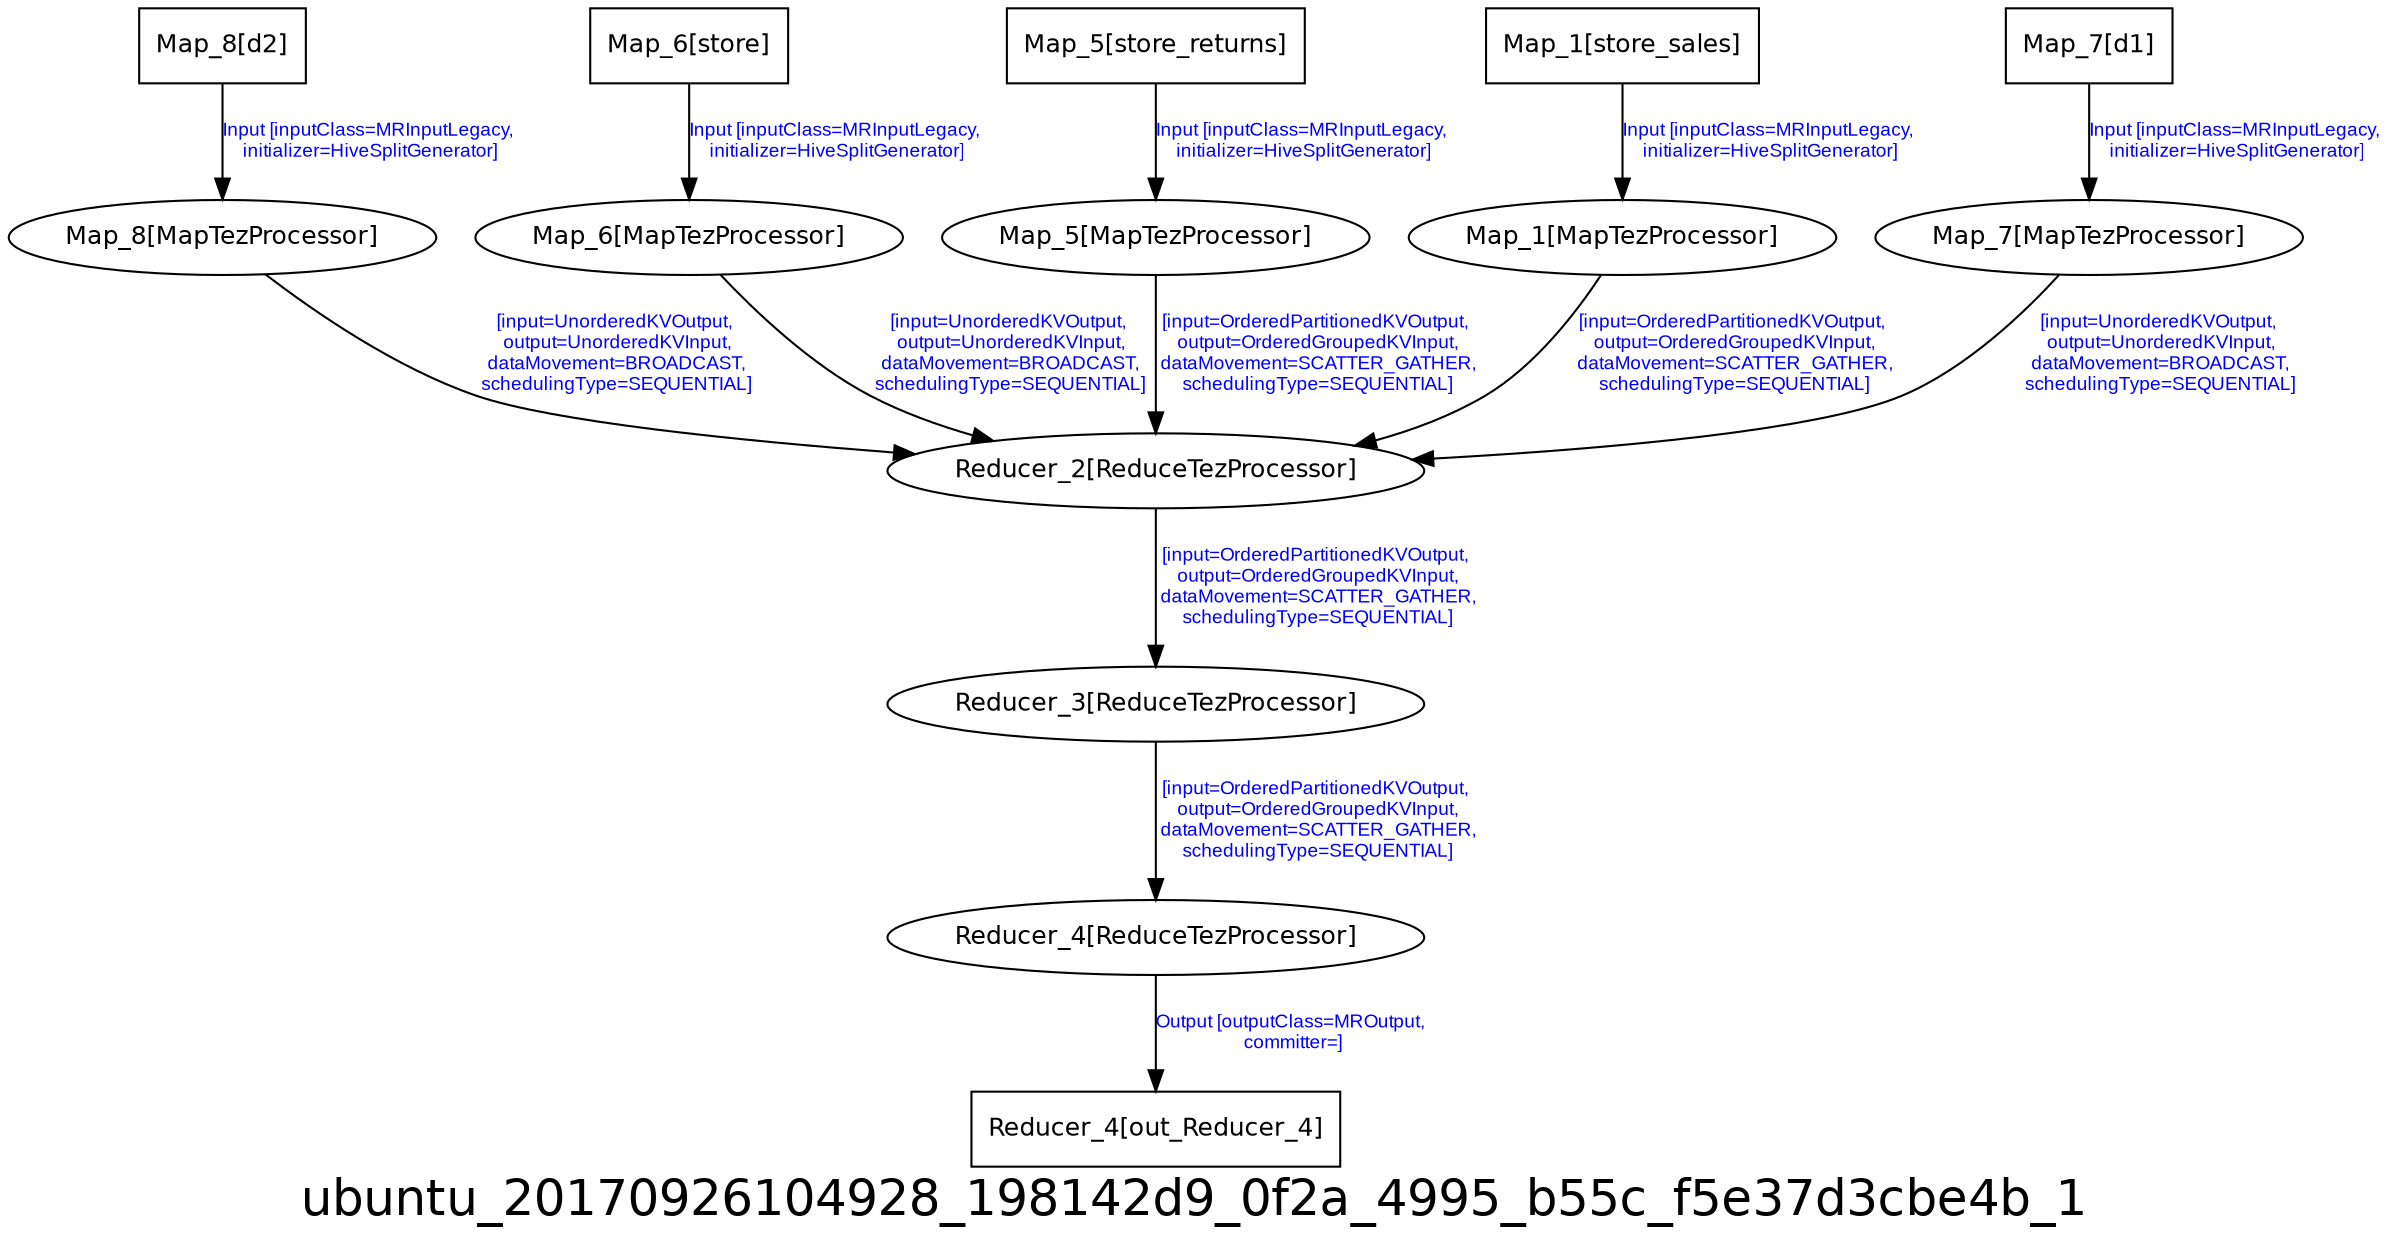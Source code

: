 digraph ubuntu_20170926104928_198142d9_0f2a_4995_b55c_f5e37d3cbe4b_1 {
graph [ label="ubuntu_20170926104928_198142d9_0f2a_4995_b55c_f5e37d3cbe4b_1", fontsize=24, fontname=Helvetica];
node [fontsize=12, fontname=Helvetica];
edge [fontsize=9, fontcolor=blue, fontname=Arial];
"ubuntu_20170926104928_198142d9_0f2a_4995_b55c_f5e37d3cbe4b_1.Map_7" [ label = "Map_7[MapTezProcessor]" ];
"ubuntu_20170926104928_198142d9_0f2a_4995_b55c_f5e37d3cbe4b_1.Map_7" -> "ubuntu_20170926104928_198142d9_0f2a_4995_b55c_f5e37d3cbe4b_1.Reducer_2" [ label = "[input=UnorderedKVOutput,\n output=UnorderedKVInput,\n dataMovement=BROADCAST,\n schedulingType=SEQUENTIAL]" ];
"ubuntu_20170926104928_198142d9_0f2a_4995_b55c_f5e37d3cbe4b_1.Map_8_d2" [ label = "Map_8[d2]", shape = "box" ];
"ubuntu_20170926104928_198142d9_0f2a_4995_b55c_f5e37d3cbe4b_1.Map_8_d2" -> "ubuntu_20170926104928_198142d9_0f2a_4995_b55c_f5e37d3cbe4b_1.Map_8" [ label = "Input [inputClass=MRInputLegacy,\n initializer=HiveSplitGenerator]" ];
"ubuntu_20170926104928_198142d9_0f2a_4995_b55c_f5e37d3cbe4b_1.Map_7_d1" [ label = "Map_7[d1]", shape = "box" ];
"ubuntu_20170926104928_198142d9_0f2a_4995_b55c_f5e37d3cbe4b_1.Map_7_d1" -> "ubuntu_20170926104928_198142d9_0f2a_4995_b55c_f5e37d3cbe4b_1.Map_7" [ label = "Input [inputClass=MRInputLegacy,\n initializer=HiveSplitGenerator]" ];
"ubuntu_20170926104928_198142d9_0f2a_4995_b55c_f5e37d3cbe4b_1.Reducer_4" [ label = "Reducer_4[ReduceTezProcessor]" ];
"ubuntu_20170926104928_198142d9_0f2a_4995_b55c_f5e37d3cbe4b_1.Reducer_4" -> "ubuntu_20170926104928_198142d9_0f2a_4995_b55c_f5e37d3cbe4b_1.Reducer_4_out_Reducer_4" [ label = "Output [outputClass=MROutput,\n committer=]" ];
"ubuntu_20170926104928_198142d9_0f2a_4995_b55c_f5e37d3cbe4b_1.Map_6" [ label = "Map_6[MapTezProcessor]" ];
"ubuntu_20170926104928_198142d9_0f2a_4995_b55c_f5e37d3cbe4b_1.Map_6" -> "ubuntu_20170926104928_198142d9_0f2a_4995_b55c_f5e37d3cbe4b_1.Reducer_2" [ label = "[input=UnorderedKVOutput,\n output=UnorderedKVInput,\n dataMovement=BROADCAST,\n schedulingType=SEQUENTIAL]" ];
"ubuntu_20170926104928_198142d9_0f2a_4995_b55c_f5e37d3cbe4b_1.Map_5" [ label = "Map_5[MapTezProcessor]" ];
"ubuntu_20170926104928_198142d9_0f2a_4995_b55c_f5e37d3cbe4b_1.Map_5" -> "ubuntu_20170926104928_198142d9_0f2a_4995_b55c_f5e37d3cbe4b_1.Reducer_2" [ label = "[input=OrderedPartitionedKVOutput,\n output=OrderedGroupedKVInput,\n dataMovement=SCATTER_GATHER,\n schedulingType=SEQUENTIAL]" ];
"ubuntu_20170926104928_198142d9_0f2a_4995_b55c_f5e37d3cbe4b_1.Map_1" [ label = "Map_1[MapTezProcessor]" ];
"ubuntu_20170926104928_198142d9_0f2a_4995_b55c_f5e37d3cbe4b_1.Map_1" -> "ubuntu_20170926104928_198142d9_0f2a_4995_b55c_f5e37d3cbe4b_1.Reducer_2" [ label = "[input=OrderedPartitionedKVOutput,\n output=OrderedGroupedKVInput,\n dataMovement=SCATTER_GATHER,\n schedulingType=SEQUENTIAL]" ];
"ubuntu_20170926104928_198142d9_0f2a_4995_b55c_f5e37d3cbe4b_1.Map_1_store_sales" [ label = "Map_1[store_sales]", shape = "box" ];
"ubuntu_20170926104928_198142d9_0f2a_4995_b55c_f5e37d3cbe4b_1.Map_1_store_sales" -> "ubuntu_20170926104928_198142d9_0f2a_4995_b55c_f5e37d3cbe4b_1.Map_1" [ label = "Input [inputClass=MRInputLegacy,\n initializer=HiveSplitGenerator]" ];
"ubuntu_20170926104928_198142d9_0f2a_4995_b55c_f5e37d3cbe4b_1.Reducer_2" [ label = "Reducer_2[ReduceTezProcessor]" ];
"ubuntu_20170926104928_198142d9_0f2a_4995_b55c_f5e37d3cbe4b_1.Reducer_2" -> "ubuntu_20170926104928_198142d9_0f2a_4995_b55c_f5e37d3cbe4b_1.Reducer_3" [ label = "[input=OrderedPartitionedKVOutput,\n output=OrderedGroupedKVInput,\n dataMovement=SCATTER_GATHER,\n schedulingType=SEQUENTIAL]" ];
"ubuntu_20170926104928_198142d9_0f2a_4995_b55c_f5e37d3cbe4b_1.Map_8" [ label = "Map_8[MapTezProcessor]" ];
"ubuntu_20170926104928_198142d9_0f2a_4995_b55c_f5e37d3cbe4b_1.Map_8" -> "ubuntu_20170926104928_198142d9_0f2a_4995_b55c_f5e37d3cbe4b_1.Reducer_2" [ label = "[input=UnorderedKVOutput,\n output=UnorderedKVInput,\n dataMovement=BROADCAST,\n schedulingType=SEQUENTIAL]" ];
"ubuntu_20170926104928_198142d9_0f2a_4995_b55c_f5e37d3cbe4b_1.Reducer_3" [ label = "Reducer_3[ReduceTezProcessor]" ];
"ubuntu_20170926104928_198142d9_0f2a_4995_b55c_f5e37d3cbe4b_1.Reducer_3" -> "ubuntu_20170926104928_198142d9_0f2a_4995_b55c_f5e37d3cbe4b_1.Reducer_4" [ label = "[input=OrderedPartitionedKVOutput,\n output=OrderedGroupedKVInput,\n dataMovement=SCATTER_GATHER,\n schedulingType=SEQUENTIAL]" ];
"ubuntu_20170926104928_198142d9_0f2a_4995_b55c_f5e37d3cbe4b_1.Map_5_store_returns" [ label = "Map_5[store_returns]", shape = "box" ];
"ubuntu_20170926104928_198142d9_0f2a_4995_b55c_f5e37d3cbe4b_1.Map_5_store_returns" -> "ubuntu_20170926104928_198142d9_0f2a_4995_b55c_f5e37d3cbe4b_1.Map_5" [ label = "Input [inputClass=MRInputLegacy,\n initializer=HiveSplitGenerator]" ];
"ubuntu_20170926104928_198142d9_0f2a_4995_b55c_f5e37d3cbe4b_1.Map_6_store" [ label = "Map_6[store]", shape = "box" ];
"ubuntu_20170926104928_198142d9_0f2a_4995_b55c_f5e37d3cbe4b_1.Map_6_store" -> "ubuntu_20170926104928_198142d9_0f2a_4995_b55c_f5e37d3cbe4b_1.Map_6" [ label = "Input [inputClass=MRInputLegacy,\n initializer=HiveSplitGenerator]" ];
"ubuntu_20170926104928_198142d9_0f2a_4995_b55c_f5e37d3cbe4b_1.Reducer_4_out_Reducer_4" [ label = "Reducer_4[out_Reducer_4]", shape = "box" ];
}
